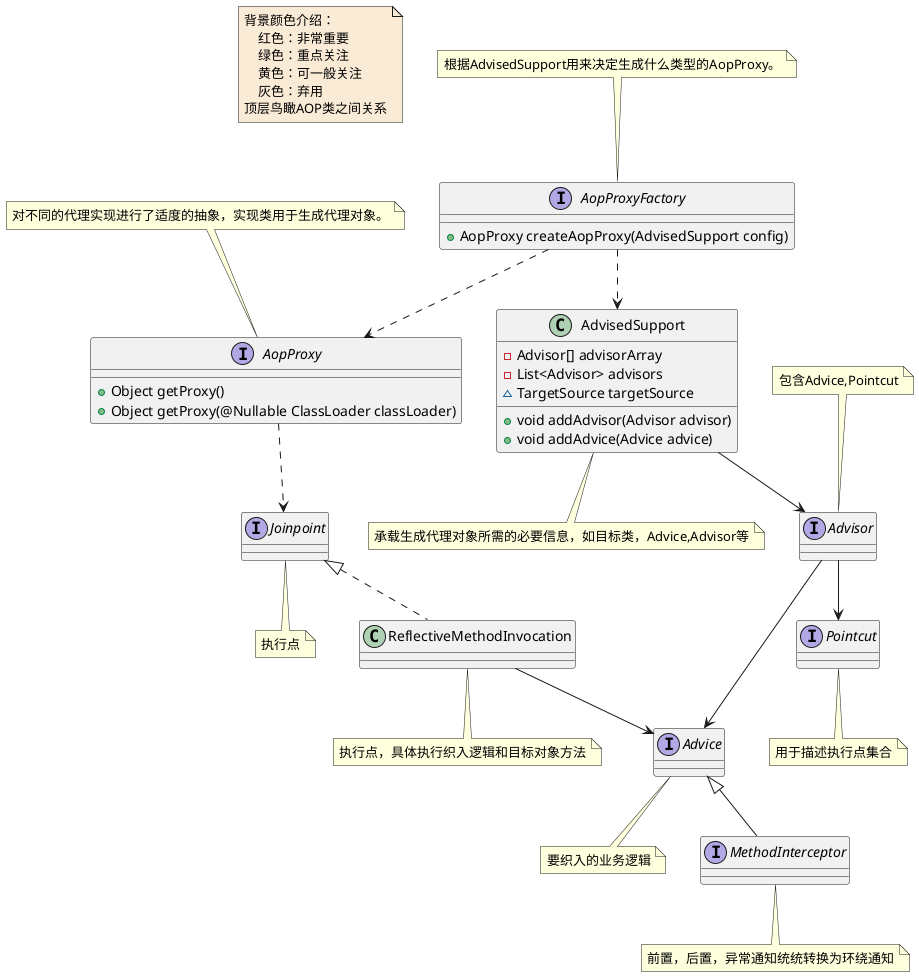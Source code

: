 @startuml

note  as N1 #FAEBD7
    背景颜色介绍：
        红色：非常重要
        绿色：重点关注
        黄色：可一般关注
        灰色：弃用
    顶层鸟瞰AOP类之间关系
end note

interface Advice
note bottom : 要织入的业务逻辑
interface MethodInterceptor
note bottom : 前置，后置，异常通知统统转换为环绕通知


class AdvisedSupport
AdvisedSupport : -Advisor[] advisorArray
AdvisedSupport : -List<Advisor> advisors
AdvisedSupport : ~TargetSource targetSource
AdvisedSupport : +void addAdvisor(Advisor advisor)
AdvisedSupport : +void addAdvice(Advice advice)
note bottom : 承载生成代理对象所需的必要信息，如目标类，Advice,Advisor等

interface Advisor
note top : 包含Advice,Pointcut


interface AopProxy
AopProxy : +Object getProxy()
AopProxy : +Object getProxy(@Nullable ClassLoader classLoader)
note top : 对不同的代理实现进行了适度的抽象，实现类用于生成代理对象。


interface AopProxyFactory
AopProxyFactory : +AopProxy createAopProxy(AdvisedSupport config)
note top : 根据AdvisedSupport用来决定生成什么类型的AopProxy。

interface Joinpoint
note bottom : 执行点
class ReflectiveMethodInvocation
note bottom : 执行点，具体执行织入逻辑和目标对象方法


interface Pointcut
note bottom : 用于描述执行点集合

Advice <|-- MethodInterceptor

AdvisedSupport --> Advisor

Advisor --> Advice
Advisor --> Pointcut


AopProxy ..> Joinpoint

AopProxyFactory ..> AopProxy
AopProxyFactory ..> AdvisedSupport

Joinpoint <|.. ReflectiveMethodInvocation

ReflectiveMethodInvocation --> Advice

@enduml